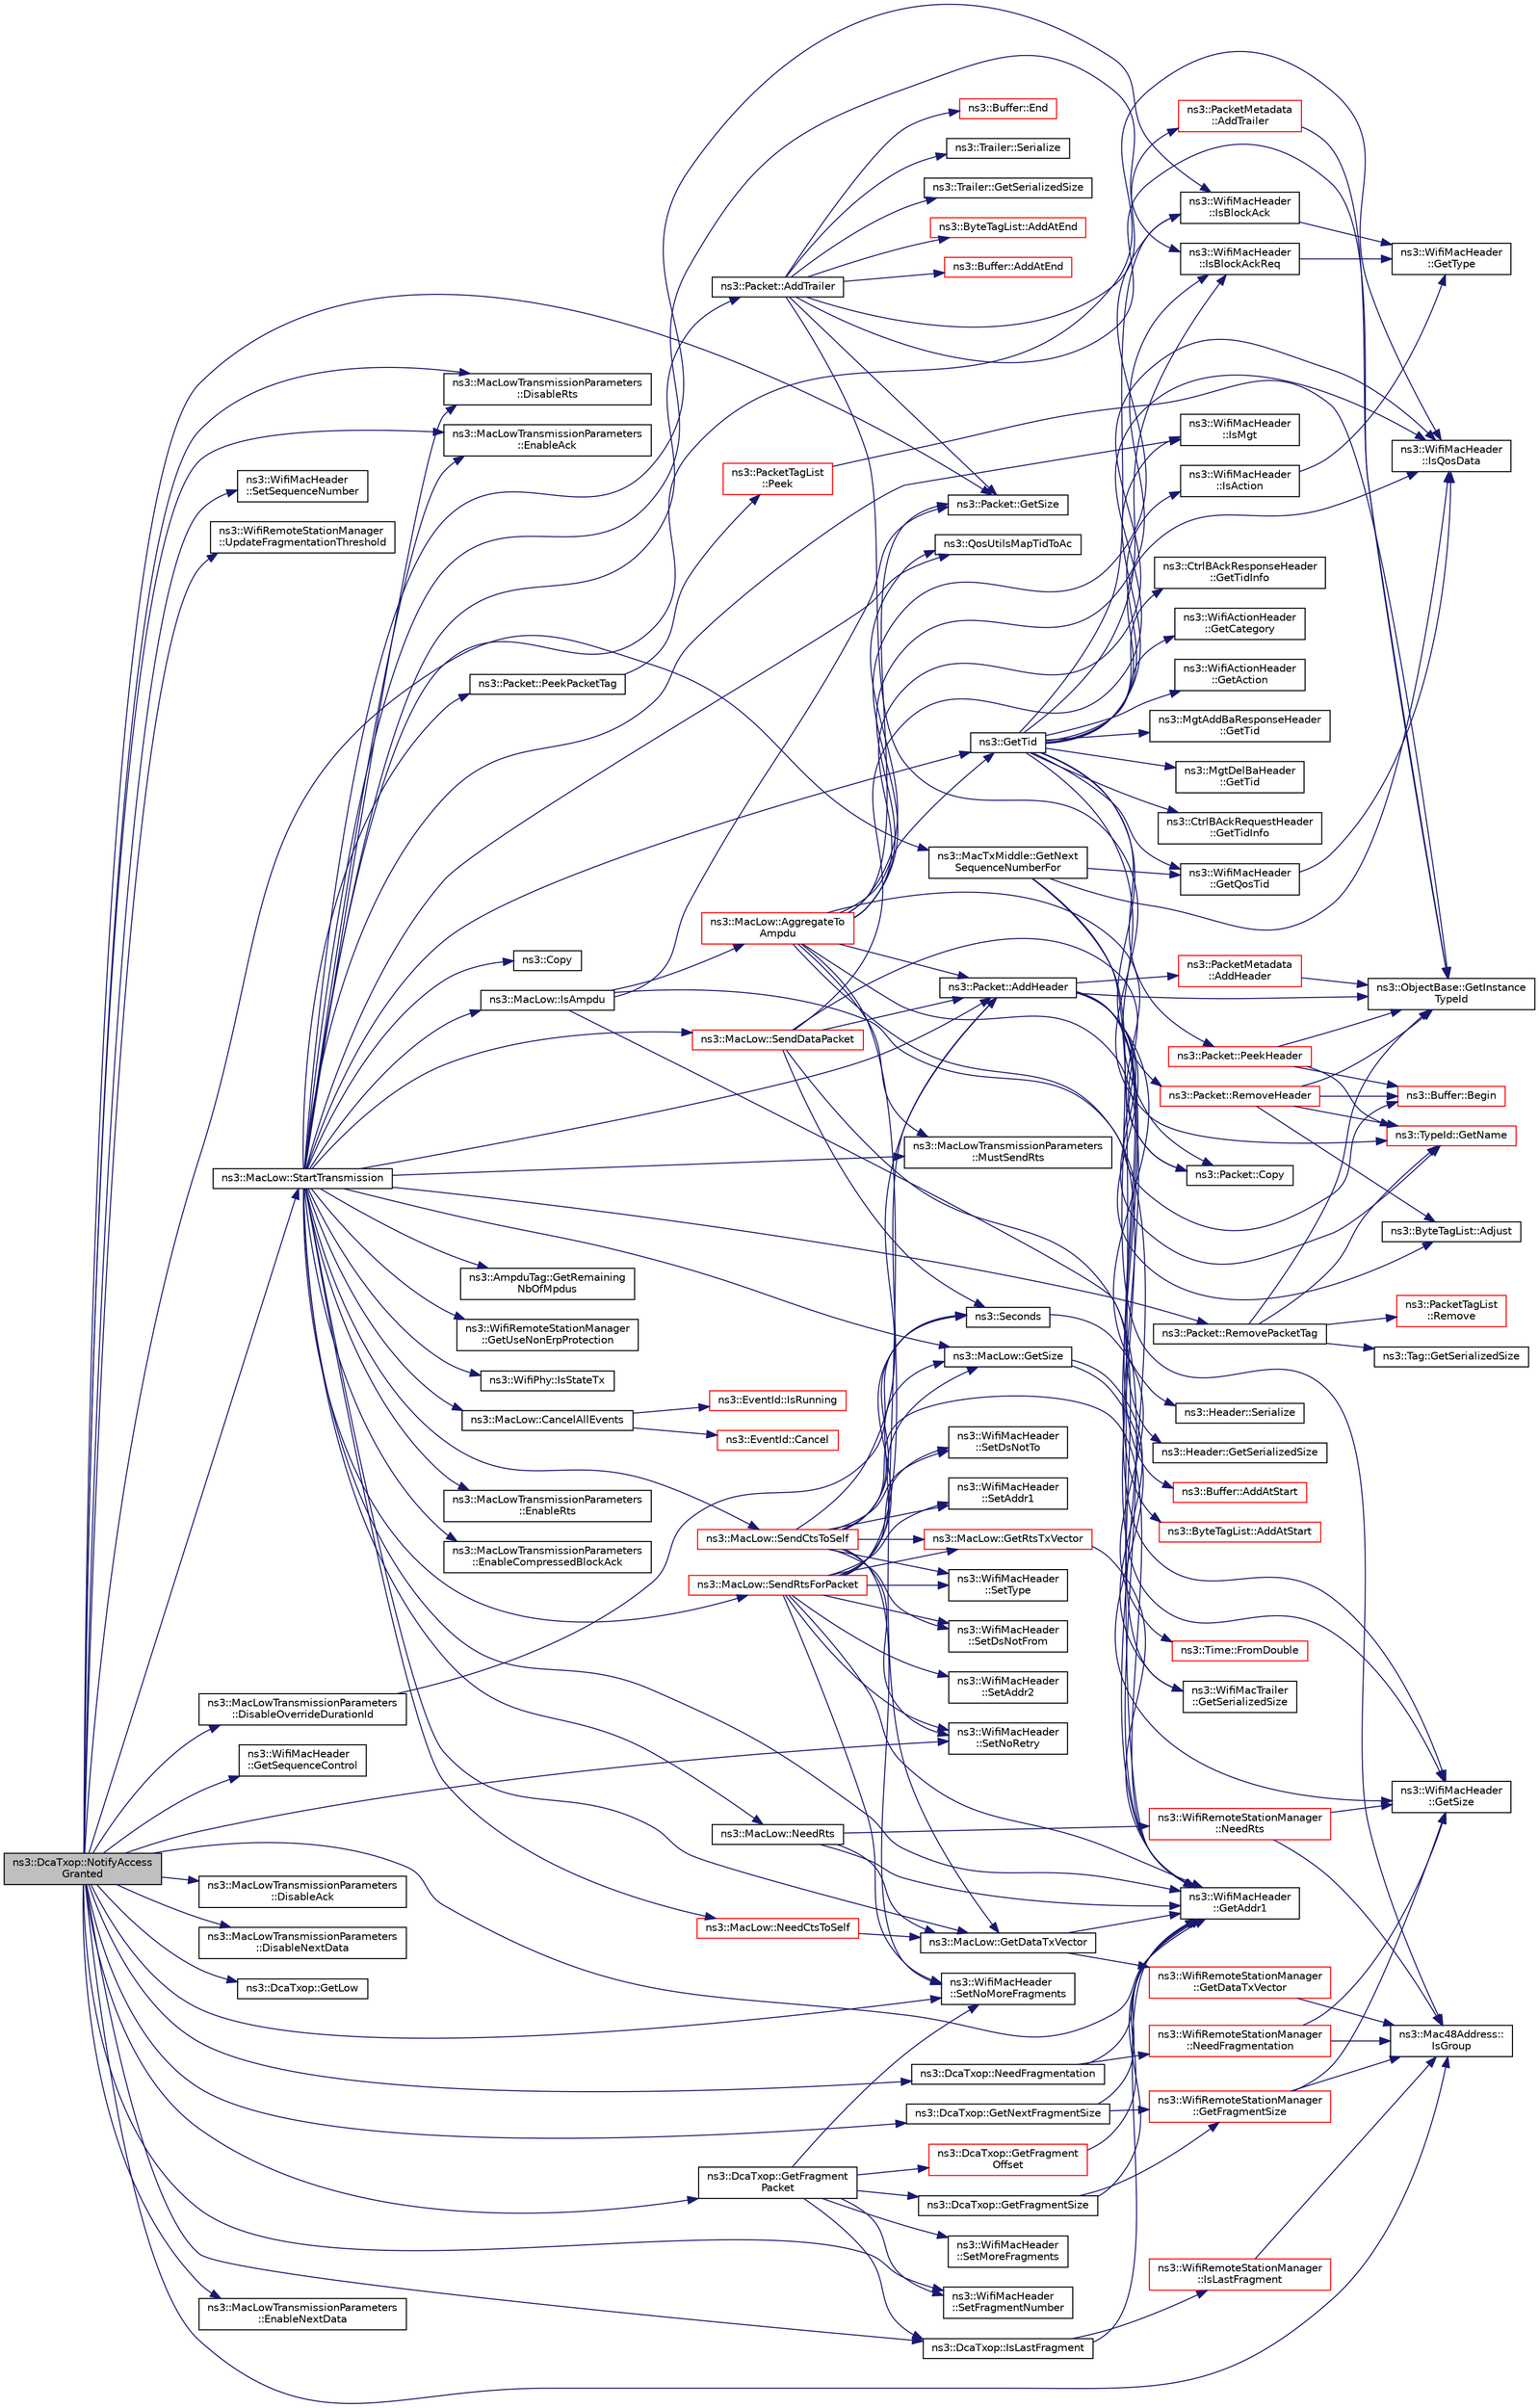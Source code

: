 digraph "ns3::DcaTxop::NotifyAccessGranted"
{
  edge [fontname="Helvetica",fontsize="10",labelfontname="Helvetica",labelfontsize="10"];
  node [fontname="Helvetica",fontsize="10",shape=record];
  rankdir="LR";
  Node1 [label="ns3::DcaTxop::NotifyAccess\lGranted",height=0.2,width=0.4,color="black", fillcolor="grey75", style="filled", fontcolor="black"];
  Node1 -> Node2 [color="midnightblue",fontsize="10",style="solid"];
  Node2 [label="ns3::MacTxMiddle::GetNext\lSequenceNumberFor",height=0.2,width=0.4,color="black", fillcolor="white", style="filled",URL="$dd/daa/classns3_1_1MacTxMiddle.html#a791d277bf45e2b45b57b2fdb9417cc25"];
  Node2 -> Node3 [color="midnightblue",fontsize="10",style="solid"];
  Node3 [label="ns3::WifiMacHeader\l::IsQosData",height=0.2,width=0.4,color="black", fillcolor="white", style="filled",URL="$d2/d9b/classns3_1_1WifiMacHeader.html#a922e8c2b26023f2627ea19d9c4f4738b"];
  Node2 -> Node4 [color="midnightblue",fontsize="10",style="solid"];
  Node4 [label="ns3::WifiMacHeader\l::GetAddr1",height=0.2,width=0.4,color="black", fillcolor="white", style="filled",URL="$d2/d9b/classns3_1_1WifiMacHeader.html#a5ddcfd82e7c5a17ffea5be9246544530"];
  Node2 -> Node5 [color="midnightblue",fontsize="10",style="solid"];
  Node5 [label="ns3::Mac48Address::\lIsGroup",height=0.2,width=0.4,color="black", fillcolor="white", style="filled",URL="$db/dee/classns3_1_1Mac48Address.html#ae191b13b8ecd9d138c2301483ab826e8"];
  Node2 -> Node6 [color="midnightblue",fontsize="10",style="solid"];
  Node6 [label="ns3::WifiMacHeader\l::GetQosTid",height=0.2,width=0.4,color="black", fillcolor="white", style="filled",URL="$d2/d9b/classns3_1_1WifiMacHeader.html#a2b3faf14ac0d16a29729a2336afd7662"];
  Node6 -> Node3 [color="midnightblue",fontsize="10",style="solid"];
  Node1 -> Node7 [color="midnightblue",fontsize="10",style="solid"];
  Node7 [label="ns3::WifiMacHeader\l::SetSequenceNumber",height=0.2,width=0.4,color="black", fillcolor="white", style="filled",URL="$d2/d9b/classns3_1_1WifiMacHeader.html#a51634924960a25606596916eabdcc12e"];
  Node1 -> Node8 [color="midnightblue",fontsize="10",style="solid"];
  Node8 [label="ns3::WifiRemoteStationManager\l::UpdateFragmentationThreshold",height=0.2,width=0.4,color="black", fillcolor="white", style="filled",URL="$d6/d65/classns3_1_1WifiRemoteStationManager.html#a7418b5958ff90c62a88539443dfc90dc"];
  Node1 -> Node9 [color="midnightblue",fontsize="10",style="solid"];
  Node9 [label="ns3::WifiMacHeader\l::SetFragmentNumber",height=0.2,width=0.4,color="black", fillcolor="white", style="filled",URL="$d2/d9b/classns3_1_1WifiMacHeader.html#ad11306bd3a2edf81346a14a9c4fe7388"];
  Node1 -> Node10 [color="midnightblue",fontsize="10",style="solid"];
  Node10 [label="ns3::WifiMacHeader\l::SetNoMoreFragments",height=0.2,width=0.4,color="black", fillcolor="white", style="filled",URL="$d2/d9b/classns3_1_1WifiMacHeader.html#a3898df5358df4247926b74175f2789c3"];
  Node1 -> Node11 [color="midnightblue",fontsize="10",style="solid"];
  Node11 [label="ns3::WifiMacHeader\l::SetNoRetry",height=0.2,width=0.4,color="black", fillcolor="white", style="filled",URL="$d2/d9b/classns3_1_1WifiMacHeader.html#a2dbe5e569e783f6d975c13daf3015f12"];
  Node1 -> Node4 [color="midnightblue",fontsize="10",style="solid"];
  Node1 -> Node12 [color="midnightblue",fontsize="10",style="solid"];
  Node12 [label="ns3::WifiMacHeader\l::GetSequenceControl",height=0.2,width=0.4,color="black", fillcolor="white", style="filled",URL="$d2/d9b/classns3_1_1WifiMacHeader.html#a9d6c7e809271331e5271d29e58800593"];
  Node1 -> Node13 [color="midnightblue",fontsize="10",style="solid"];
  Node13 [label="ns3::MacLowTransmissionParameters\l::DisableOverrideDurationId",height=0.2,width=0.4,color="black", fillcolor="white", style="filled",URL="$da/d43/classns3_1_1MacLowTransmissionParameters.html#a87d54f760f2a012e29e7b4ed7c07aacf"];
  Node13 -> Node14 [color="midnightblue",fontsize="10",style="solid"];
  Node14 [label="ns3::Seconds",height=0.2,width=0.4,color="black", fillcolor="white", style="filled",URL="$d1/dec/group__timecivil.html#ga33c34b816f8ff6628e33d5c8e9713b9e"];
  Node14 -> Node15 [color="midnightblue",fontsize="10",style="solid"];
  Node15 [label="ns3::Time::FromDouble",height=0.2,width=0.4,color="red", fillcolor="white", style="filled",URL="$dc/d04/classns3_1_1Time.html#a60e845f4a74e62495b86356afe604cb4"];
  Node1 -> Node5 [color="midnightblue",fontsize="10",style="solid"];
  Node1 -> Node16 [color="midnightblue",fontsize="10",style="solid"];
  Node16 [label="ns3::MacLowTransmissionParameters\l::DisableRts",height=0.2,width=0.4,color="black", fillcolor="white", style="filled",URL="$da/d43/classns3_1_1MacLowTransmissionParameters.html#a18b2f706b138952bc351538e59b723f4"];
  Node1 -> Node17 [color="midnightblue",fontsize="10",style="solid"];
  Node17 [label="ns3::MacLowTransmissionParameters\l::DisableAck",height=0.2,width=0.4,color="black", fillcolor="white", style="filled",URL="$da/d43/classns3_1_1MacLowTransmissionParameters.html#ae09e5316ed859ddca19bfbaec3b07704"];
  Node1 -> Node18 [color="midnightblue",fontsize="10",style="solid"];
  Node18 [label="ns3::MacLowTransmissionParameters\l::DisableNextData",height=0.2,width=0.4,color="black", fillcolor="white", style="filled",URL="$da/d43/classns3_1_1MacLowTransmissionParameters.html#a6944fa0c62fd004c94b845ba1b474b87"];
  Node1 -> Node19 [color="midnightblue",fontsize="10",style="solid"];
  Node19 [label="ns3::DcaTxop::GetLow",height=0.2,width=0.4,color="black", fillcolor="white", style="filled",URL="$d3/d74/classns3_1_1DcaTxop.html#ae69735f4f2861cd143192c1072cbae79"];
  Node1 -> Node20 [color="midnightblue",fontsize="10",style="solid"];
  Node20 [label="ns3::MacLow::StartTransmission",height=0.2,width=0.4,color="black", fillcolor="white", style="filled",URL="$d3/da6/classns3_1_1MacLow.html#a3d13643c758e213041f8389c1041074b"];
  Node20 -> Node21 [color="midnightblue",fontsize="10",style="solid"];
  Node21 [label="ns3::Packet::RemovePacketTag",height=0.2,width=0.4,color="black", fillcolor="white", style="filled",URL="$dd/d7a/classns3_1_1Packet.html#a078fe922d976a417ab25ba2f3c2fd667",tooltip="Remove a packet tag. "];
  Node21 -> Node22 [color="midnightblue",fontsize="10",style="solid"];
  Node22 [label="ns3::ObjectBase::GetInstance\lTypeId",height=0.2,width=0.4,color="black", fillcolor="white", style="filled",URL="$d2/dac/classns3_1_1ObjectBase.html#abe5b43a6f5b99a92a4c3122db31f06fb"];
  Node21 -> Node23 [color="midnightblue",fontsize="10",style="solid"];
  Node23 [label="ns3::TypeId::GetName",height=0.2,width=0.4,color="red", fillcolor="white", style="filled",URL="$d6/d11/classns3_1_1TypeId.html#aa3c41c79ae428b3cb396a9c6bb3ef314"];
  Node21 -> Node24 [color="midnightblue",fontsize="10",style="solid"];
  Node24 [label="ns3::Tag::GetSerializedSize",height=0.2,width=0.4,color="black", fillcolor="white", style="filled",URL="$d0/d79/classns3_1_1Tag.html#a01c8efdea943fd8cce2ef5d4d67eefa6"];
  Node21 -> Node25 [color="midnightblue",fontsize="10",style="solid"];
  Node25 [label="ns3::PacketTagList\l::Remove",height=0.2,width=0.4,color="red", fillcolor="white", style="filled",URL="$dd/d19/classns3_1_1PacketTagList.html#a043d984c546f67adc273448747784ee3"];
  Node20 -> Node26 [color="midnightblue",fontsize="10",style="solid"];
  Node26 [label="ns3::MacLow::CancelAllEvents",height=0.2,width=0.4,color="black", fillcolor="white", style="filled",URL="$d3/da6/classns3_1_1MacLow.html#afecf8a67fd2052dc23f94e77b9768d6b"];
  Node26 -> Node27 [color="midnightblue",fontsize="10",style="solid"];
  Node27 [label="ns3::EventId::IsRunning",height=0.2,width=0.4,color="red", fillcolor="white", style="filled",URL="$d1/df8/classns3_1_1EventId.html#aabf8476d1a080c199ea0c6aa9ccea372"];
  Node26 -> Node28 [color="midnightblue",fontsize="10",style="solid"];
  Node28 [label="ns3::EventId::Cancel",height=0.2,width=0.4,color="red", fillcolor="white", style="filled",URL="$d1/df8/classns3_1_1EventId.html#a993ae94e48e014e1afd47edb16db7a11"];
  Node20 -> Node29 [color="midnightblue",fontsize="10",style="solid"];
  Node29 [label="ns3::MacLow::GetDataTxVector",height=0.2,width=0.4,color="black", fillcolor="white", style="filled",URL="$d3/da6/classns3_1_1MacLow.html#a04bad04eade9ff1de0940b01c5bcf514"];
  Node29 -> Node4 [color="midnightblue",fontsize="10",style="solid"];
  Node29 -> Node30 [color="midnightblue",fontsize="10",style="solid"];
  Node30 [label="ns3::WifiRemoteStationManager\l::GetDataTxVector",height=0.2,width=0.4,color="red", fillcolor="white", style="filled",URL="$d6/d65/classns3_1_1WifiRemoteStationManager.html#ad81efbe48611977c8cea482721fd823b"];
  Node30 -> Node5 [color="midnightblue",fontsize="10",style="solid"];
  Node20 -> Node31 [color="midnightblue",fontsize="10",style="solid"];
  Node31 [label="ns3::MacLow::NeedRts",height=0.2,width=0.4,color="black", fillcolor="white", style="filled",URL="$d3/da6/classns3_1_1MacLow.html#abb03703a2f28b39d0cff52ce8488f7b3"];
  Node31 -> Node29 [color="midnightblue",fontsize="10",style="solid"];
  Node31 -> Node32 [color="midnightblue",fontsize="10",style="solid"];
  Node32 [label="ns3::WifiRemoteStationManager\l::NeedRts",height=0.2,width=0.4,color="red", fillcolor="white", style="filled",URL="$d6/d65/classns3_1_1WifiRemoteStationManager.html#a1552c041e2344e355e9a28859054db27"];
  Node32 -> Node5 [color="midnightblue",fontsize="10",style="solid"];
  Node32 -> Node33 [color="midnightblue",fontsize="10",style="solid"];
  Node33 [label="ns3::WifiMacHeader\l::GetSize",height=0.2,width=0.4,color="black", fillcolor="white", style="filled",URL="$d2/d9b/classns3_1_1WifiMacHeader.html#ac9bc562c4b257b464c96cfdf7d7becdf"];
  Node31 -> Node4 [color="midnightblue",fontsize="10",style="solid"];
  Node20 -> Node34 [color="midnightblue",fontsize="10",style="solid"];
  Node34 [label="ns3::MacLowTransmissionParameters\l::EnableRts",height=0.2,width=0.4,color="black", fillcolor="white", style="filled",URL="$da/d43/classns3_1_1MacLowTransmissionParameters.html#a119d03769cf51e528d03f686c6bd8ed5"];
  Node20 -> Node16 [color="midnightblue",fontsize="10",style="solid"];
  Node20 -> Node35 [color="midnightblue",fontsize="10",style="solid"];
  Node35 [label="ns3::WifiMacHeader\l::IsMgt",height=0.2,width=0.4,color="black", fillcolor="white", style="filled",URL="$d2/d9b/classns3_1_1WifiMacHeader.html#a2b62ae36cdfcba18d588da756aee4f61"];
  Node20 -> Node3 [color="midnightblue",fontsize="10",style="solid"];
  Node20 -> Node36 [color="midnightblue",fontsize="10",style="solid"];
  Node36 [label="ns3::WifiMacHeader\l::IsBlockAck",height=0.2,width=0.4,color="black", fillcolor="white", style="filled",URL="$d2/d9b/classns3_1_1WifiMacHeader.html#a273fb5273dcb6c690ac66a7caf72d305"];
  Node36 -> Node37 [color="midnightblue",fontsize="10",style="solid"];
  Node37 [label="ns3::WifiMacHeader\l::GetType",height=0.2,width=0.4,color="black", fillcolor="white", style="filled",URL="$d2/d9b/classns3_1_1WifiMacHeader.html#a393067652a2b6c06d645366912ddf748"];
  Node20 -> Node38 [color="midnightblue",fontsize="10",style="solid"];
  Node38 [label="ns3::WifiMacHeader\l::IsBlockAckReq",height=0.2,width=0.4,color="black", fillcolor="white", style="filled",URL="$d2/d9b/classns3_1_1WifiMacHeader.html#a44f012384009b131d21512459c727f02"];
  Node38 -> Node37 [color="midnightblue",fontsize="10",style="solid"];
  Node20 -> Node39 [color="midnightblue",fontsize="10",style="solid"];
  Node39 [label="ns3::GetTid",height=0.2,width=0.4,color="black", fillcolor="white", style="filled",URL="$df/d5e/group__wifi.html#ga92cc18e2c5aa6bed3728860bbad76ff8",tooltip="Extraction operator for TypeId. "];
  Node39 -> Node3 [color="midnightblue",fontsize="10",style="solid"];
  Node39 -> Node6 [color="midnightblue",fontsize="10",style="solid"];
  Node39 -> Node38 [color="midnightblue",fontsize="10",style="solid"];
  Node39 -> Node40 [color="midnightblue",fontsize="10",style="solid"];
  Node40 [label="ns3::Packet::PeekHeader",height=0.2,width=0.4,color="red", fillcolor="white", style="filled",URL="$dd/d7a/classns3_1_1Packet.html#aadc63487bea70945c418f4c3e9b81964",tooltip="Deserialize but does not remove the header from the internal buffer. s This method invokes Header::De..."];
  Node40 -> Node41 [color="midnightblue",fontsize="10",style="solid"];
  Node41 [label="ns3::Buffer::Begin",height=0.2,width=0.4,color="red", fillcolor="white", style="filled",URL="$da/d85/classns3_1_1Buffer.html#a893d4bf50df13e730b6cd0fda91b967f"];
  Node40 -> Node22 [color="midnightblue",fontsize="10",style="solid"];
  Node40 -> Node23 [color="midnightblue",fontsize="10",style="solid"];
  Node39 -> Node42 [color="midnightblue",fontsize="10",style="solid"];
  Node42 [label="ns3::CtrlBAckRequestHeader\l::GetTidInfo",height=0.2,width=0.4,color="black", fillcolor="white", style="filled",URL="$d9/dda/classns3_1_1CtrlBAckRequestHeader.html#a8eb759c3a33ab14c508a14f260f8e953"];
  Node39 -> Node36 [color="midnightblue",fontsize="10",style="solid"];
  Node39 -> Node43 [color="midnightblue",fontsize="10",style="solid"];
  Node43 [label="ns3::CtrlBAckResponseHeader\l::GetTidInfo",height=0.2,width=0.4,color="black", fillcolor="white", style="filled",URL="$dd/da2/classns3_1_1CtrlBAckResponseHeader.html#a43f367a0133f6741cf6649043cd70acb"];
  Node39 -> Node35 [color="midnightblue",fontsize="10",style="solid"];
  Node39 -> Node44 [color="midnightblue",fontsize="10",style="solid"];
  Node44 [label="ns3::WifiMacHeader\l::IsAction",height=0.2,width=0.4,color="black", fillcolor="white", style="filled",URL="$d2/d9b/classns3_1_1WifiMacHeader.html#a4f0f1dc289f21d3840bd782ff309d33a"];
  Node44 -> Node37 [color="midnightblue",fontsize="10",style="solid"];
  Node39 -> Node45 [color="midnightblue",fontsize="10",style="solid"];
  Node45 [label="ns3::Packet::Copy",height=0.2,width=0.4,color="black", fillcolor="white", style="filled",URL="$dd/d7a/classns3_1_1Packet.html#a5d5c70802a5f77fc5f0001e0cfc1898b",tooltip="performs a COW copy of the packet. "];
  Node39 -> Node46 [color="midnightblue",fontsize="10",style="solid"];
  Node46 [label="ns3::Packet::RemoveHeader",height=0.2,width=0.4,color="red", fillcolor="white", style="filled",URL="$dd/d7a/classns3_1_1Packet.html#a0961eccf975d75f902d40956c93ba63e",tooltip="Deserialize and remove the header from the internal buffer. "];
  Node46 -> Node41 [color="midnightblue",fontsize="10",style="solid"];
  Node46 -> Node22 [color="midnightblue",fontsize="10",style="solid"];
  Node46 -> Node23 [color="midnightblue",fontsize="10",style="solid"];
  Node46 -> Node47 [color="midnightblue",fontsize="10",style="solid"];
  Node47 [label="ns3::ByteTagList::Adjust",height=0.2,width=0.4,color="black", fillcolor="white", style="filled",URL="$dd/d64/classns3_1_1ByteTagList.html#a1fec06d7e6daaf8039cf2a148e4090f2"];
  Node39 -> Node48 [color="midnightblue",fontsize="10",style="solid"];
  Node48 [label="ns3::WifiActionHeader\l::GetCategory",height=0.2,width=0.4,color="black", fillcolor="white", style="filled",URL="$d3/d69/classns3_1_1WifiActionHeader.html#a6770270aecf8921377529d1c16cc10f2"];
  Node39 -> Node49 [color="midnightblue",fontsize="10",style="solid"];
  Node49 [label="ns3::WifiActionHeader\l::GetAction",height=0.2,width=0.4,color="black", fillcolor="white", style="filled",URL="$d3/d69/classns3_1_1WifiActionHeader.html#a9ec1872abca36121927fb83c837a4966"];
  Node39 -> Node50 [color="midnightblue",fontsize="10",style="solid"];
  Node50 [label="ns3::MgtAddBaResponseHeader\l::GetTid",height=0.2,width=0.4,color="black", fillcolor="white", style="filled",URL="$db/d55/classns3_1_1MgtAddBaResponseHeader.html#a643b70f2e86aa454c58d2d807bcccde7"];
  Node39 -> Node51 [color="midnightblue",fontsize="10",style="solid"];
  Node51 [label="ns3::MgtDelBaHeader\l::GetTid",height=0.2,width=0.4,color="black", fillcolor="white", style="filled",URL="$df/dd8/classns3_1_1MgtDelBaHeader.html#a67177f3adf061ae7c2cd2cdd9f1cb9ce"];
  Node20 -> Node52 [color="midnightblue",fontsize="10",style="solid"];
  Node52 [label="ns3::MacLowTransmissionParameters\l::EnableCompressedBlockAck",height=0.2,width=0.4,color="black", fillcolor="white", style="filled",URL="$da/d43/classns3_1_1MacLowTransmissionParameters.html#af936390c4e2ee33eb55cfc36cec20bf4"];
  Node20 -> Node53 [color="midnightblue",fontsize="10",style="solid"];
  Node53 [label="ns3::MacLowTransmissionParameters\l::EnableAck",height=0.2,width=0.4,color="black", fillcolor="white", style="filled",URL="$da/d43/classns3_1_1MacLowTransmissionParameters.html#aa2db70f6786b7d0b9d9cc453b2292f2b"];
  Node20 -> Node54 [color="midnightblue",fontsize="10",style="solid"];
  Node54 [label="ns3::QosUtilsMapTidToAc",height=0.2,width=0.4,color="black", fillcolor="white", style="filled",URL="$df/d5e/group__wifi.html#ga4e36efcff6dd83eaee42e1af0de43d48"];
  Node20 -> Node55 [color="midnightblue",fontsize="10",style="solid"];
  Node55 [label="ns3::Copy",height=0.2,width=0.4,color="black", fillcolor="white", style="filled",URL="$d7/d2e/namespacens3.html#a952d99f6d759fee74dda19f308451bc1"];
  Node20 -> Node56 [color="midnightblue",fontsize="10",style="solid"];
  Node56 [label="ns3::Packet::AddHeader",height=0.2,width=0.4,color="black", fillcolor="white", style="filled",URL="$dd/d7a/classns3_1_1Packet.html#a465108c595a0bc592095cbcab1832ed8",tooltip="Add header to this packet. "];
  Node56 -> Node57 [color="midnightblue",fontsize="10",style="solid"];
  Node57 [label="ns3::Header::GetSerializedSize",height=0.2,width=0.4,color="black", fillcolor="white", style="filled",URL="$d6/dae/classns3_1_1Header.html#a6ef0497eabc1b1fb0ad42738eb73f934"];
  Node56 -> Node22 [color="midnightblue",fontsize="10",style="solid"];
  Node56 -> Node23 [color="midnightblue",fontsize="10",style="solid"];
  Node56 -> Node58 [color="midnightblue",fontsize="10",style="solid"];
  Node58 [label="ns3::Buffer::AddAtStart",height=0.2,width=0.4,color="red", fillcolor="white", style="filled",URL="$da/d85/classns3_1_1Buffer.html#a8abd8164c3671d3dadc98fc66fade7b1"];
  Node56 -> Node47 [color="midnightblue",fontsize="10",style="solid"];
  Node56 -> Node59 [color="midnightblue",fontsize="10",style="solid"];
  Node59 [label="ns3::ByteTagList::AddAtStart",height=0.2,width=0.4,color="red", fillcolor="white", style="filled",URL="$dd/d64/classns3_1_1ByteTagList.html#acb4563fbe4299c55af41ba7a166b71d5"];
  Node56 -> Node60 [color="midnightblue",fontsize="10",style="solid"];
  Node60 [label="ns3::Header::Serialize",height=0.2,width=0.4,color="black", fillcolor="white", style="filled",URL="$d6/dae/classns3_1_1Header.html#afb61f1aac69ff8349a6bfe521fab5404"];
  Node56 -> Node41 [color="midnightblue",fontsize="10",style="solid"];
  Node56 -> Node61 [color="midnightblue",fontsize="10",style="solid"];
  Node61 [label="ns3::PacketMetadata\l::AddHeader",height=0.2,width=0.4,color="red", fillcolor="white", style="filled",URL="$d1/db1/classns3_1_1PacketMetadata.html#abdce736c4c5f647242f0808c0d2f9249",tooltip="Add an header. "];
  Node61 -> Node22 [color="midnightblue",fontsize="10",style="solid"];
  Node20 -> Node62 [color="midnightblue",fontsize="10",style="solid"];
  Node62 [label="ns3::Packet::AddTrailer",height=0.2,width=0.4,color="black", fillcolor="white", style="filled",URL="$dd/d7a/classns3_1_1Packet.html#ae26b490c30ae5bc98be5181ec6e06db8",tooltip="Add trailer to this packet. "];
  Node62 -> Node63 [color="midnightblue",fontsize="10",style="solid"];
  Node63 [label="ns3::Trailer::GetSerializedSize",height=0.2,width=0.4,color="black", fillcolor="white", style="filled",URL="$de/db6/classns3_1_1Trailer.html#a6af7be196bad576c3601e267b0637ff7"];
  Node62 -> Node22 [color="midnightblue",fontsize="10",style="solid"];
  Node62 -> Node23 [color="midnightblue",fontsize="10",style="solid"];
  Node62 -> Node64 [color="midnightblue",fontsize="10",style="solid"];
  Node64 [label="ns3::ByteTagList::AddAtEnd",height=0.2,width=0.4,color="red", fillcolor="white", style="filled",URL="$dd/d64/classns3_1_1ByteTagList.html#a0d8aa9cf6aaf856eb08d4f4a01f38446"];
  Node62 -> Node65 [color="midnightblue",fontsize="10",style="solid"];
  Node65 [label="ns3::Packet::GetSize",height=0.2,width=0.4,color="black", fillcolor="white", style="filled",URL="$dd/d7a/classns3_1_1Packet.html#a462855c9929954d4301a4edfe55f4f1c",tooltip="Returns the the size in bytes of the packet (including the zero-filled initial payload). "];
  Node62 -> Node66 [color="midnightblue",fontsize="10",style="solid"];
  Node66 [label="ns3::Buffer::AddAtEnd",height=0.2,width=0.4,color="red", fillcolor="white", style="filled",URL="$da/d85/classns3_1_1Buffer.html#a92dd87809af24fb10696fee9a9cb56cf"];
  Node62 -> Node67 [color="midnightblue",fontsize="10",style="solid"];
  Node67 [label="ns3::Buffer::End",height=0.2,width=0.4,color="red", fillcolor="white", style="filled",URL="$da/d85/classns3_1_1Buffer.html#a52207c7aed7bae89fba2f9e997c82724"];
  Node62 -> Node68 [color="midnightblue",fontsize="10",style="solid"];
  Node68 [label="ns3::Trailer::Serialize",height=0.2,width=0.4,color="black", fillcolor="white", style="filled",URL="$de/db6/classns3_1_1Trailer.html#a160451b2ded3a615b1ccfa25ab60c2e3"];
  Node62 -> Node69 [color="midnightblue",fontsize="10",style="solid"];
  Node69 [label="ns3::PacketMetadata\l::AddTrailer",height=0.2,width=0.4,color="red", fillcolor="white", style="filled",URL="$d1/db1/classns3_1_1PacketMetadata.html#afd698b5f0ce0e9f498fff8a6915837c5"];
  Node69 -> Node22 [color="midnightblue",fontsize="10",style="solid"];
  Node20 -> Node70 [color="midnightblue",fontsize="10",style="solid"];
  Node70 [label="ns3::MacLow::IsAmpdu",height=0.2,width=0.4,color="black", fillcolor="white", style="filled",URL="$d3/da6/classns3_1_1MacLow.html#a228f675a7db0df0e39edb611167861cc"];
  Node70 -> Node33 [color="midnightblue",fontsize="10",style="solid"];
  Node70 -> Node71 [color="midnightblue",fontsize="10",style="solid"];
  Node71 [label="ns3::WifiMacTrailer\l::GetSerializedSize",height=0.2,width=0.4,color="black", fillcolor="white", style="filled",URL="$d0/d6e/classns3_1_1WifiMacTrailer.html#a1f2a6bccf9812442fbaf7a533f41887b"];
  Node70 -> Node72 [color="midnightblue",fontsize="10",style="solid"];
  Node72 [label="ns3::MacLow::AggregateTo\lAmpdu",height=0.2,width=0.4,color="red", fillcolor="white", style="filled",URL="$d3/da6/classns3_1_1MacLow.html#a10d347ccf6a1e3868ee1470767ed38a6"];
  Node72 -> Node38 [color="midnightblue",fontsize="10",style="solid"];
  Node72 -> Node3 [color="midnightblue",fontsize="10",style="solid"];
  Node72 -> Node36 [color="midnightblue",fontsize="10",style="solid"];
  Node72 -> Node39 [color="midnightblue",fontsize="10",style="solid"];
  Node72 -> Node54 [color="midnightblue",fontsize="10",style="solid"];
  Node72 -> Node4 [color="midnightblue",fontsize="10",style="solid"];
  Node72 -> Node45 [color="midnightblue",fontsize="10",style="solid"];
  Node72 -> Node56 [color="midnightblue",fontsize="10",style="solid"];
  Node72 -> Node65 [color="midnightblue",fontsize="10",style="solid"];
  Node72 -> Node33 [color="midnightblue",fontsize="10",style="solid"];
  Node72 -> Node73 [color="midnightblue",fontsize="10",style="solid"];
  Node73 [label="ns3::MacLowTransmissionParameters\l::MustSendRts",height=0.2,width=0.4,color="black", fillcolor="white", style="filled",URL="$da/d43/classns3_1_1MacLowTransmissionParameters.html#a84f6c50f9cbd717e5191e178ae05b331"];
  Node72 -> Node29 [color="midnightblue",fontsize="10",style="solid"];
  Node70 -> Node65 [color="midnightblue",fontsize="10",style="solid"];
  Node20 -> Node74 [color="midnightblue",fontsize="10",style="solid"];
  Node74 [label="ns3::Packet::PeekPacketTag",height=0.2,width=0.4,color="black", fillcolor="white", style="filled",URL="$dd/d7a/classns3_1_1Packet.html#a1734de11f2ca1e78a7872461a0625168",tooltip="Search a matching tag and call Tag::Deserialize if it is found. "];
  Node74 -> Node75 [color="midnightblue",fontsize="10",style="solid"];
  Node75 [label="ns3::PacketTagList\l::Peek",height=0.2,width=0.4,color="red", fillcolor="white", style="filled",URL="$dd/d19/classns3_1_1PacketTagList.html#a49151e3dbbddac7820d2210bbde47c4b"];
  Node75 -> Node22 [color="midnightblue",fontsize="10",style="solid"];
  Node20 -> Node76 [color="midnightblue",fontsize="10",style="solid"];
  Node76 [label="ns3::AmpduTag::GetRemaining\lNbOfMpdus",height=0.2,width=0.4,color="black", fillcolor="white", style="filled",URL="$df/d26/classns3_1_1AmpduTag.html#ab5d79e860e55b62e8aa0f3db97713e26"];
  Node20 -> Node77 [color="midnightblue",fontsize="10",style="solid"];
  Node77 [label="ns3::MacLow::GetSize",height=0.2,width=0.4,color="black", fillcolor="white", style="filled",URL="$d3/da6/classns3_1_1MacLow.html#a19511f9a1fc507cab3e16c85d2249f7e"];
  Node77 -> Node33 [color="midnightblue",fontsize="10",style="solid"];
  Node77 -> Node71 [color="midnightblue",fontsize="10",style="solid"];
  Node20 -> Node4 [color="midnightblue",fontsize="10",style="solid"];
  Node20 -> Node73 [color="midnightblue",fontsize="10",style="solid"];
  Node20 -> Node78 [color="midnightblue",fontsize="10",style="solid"];
  Node78 [label="ns3::MacLow::SendRtsForPacket",height=0.2,width=0.4,color="red", fillcolor="white", style="filled",URL="$d3/da6/classns3_1_1MacLow.html#ac472702b866a51ea2dfb7637381897aa"];
  Node78 -> Node79 [color="midnightblue",fontsize="10",style="solid"];
  Node79 [label="ns3::WifiMacHeader\l::SetType",height=0.2,width=0.4,color="black", fillcolor="white", style="filled",URL="$d2/d9b/classns3_1_1WifiMacHeader.html#a62110862831f8fe389b95f5ddbb54b3f"];
  Node78 -> Node80 [color="midnightblue",fontsize="10",style="solid"];
  Node80 [label="ns3::WifiMacHeader\l::SetDsNotFrom",height=0.2,width=0.4,color="black", fillcolor="white", style="filled",URL="$d2/d9b/classns3_1_1WifiMacHeader.html#a02edeb349da4aacc6b376fcf76ff99cc"];
  Node78 -> Node81 [color="midnightblue",fontsize="10",style="solid"];
  Node81 [label="ns3::WifiMacHeader\l::SetDsNotTo",height=0.2,width=0.4,color="black", fillcolor="white", style="filled",URL="$d2/d9b/classns3_1_1WifiMacHeader.html#a977cd5a09062bfc3660a23acdebd75ec"];
  Node78 -> Node11 [color="midnightblue",fontsize="10",style="solid"];
  Node78 -> Node10 [color="midnightblue",fontsize="10",style="solid"];
  Node78 -> Node82 [color="midnightblue",fontsize="10",style="solid"];
  Node82 [label="ns3::WifiMacHeader\l::SetAddr1",height=0.2,width=0.4,color="black", fillcolor="white", style="filled",URL="$d2/d9b/classns3_1_1WifiMacHeader.html#a6478a02b80d5c01657714c5c7a0ae1cb"];
  Node78 -> Node4 [color="midnightblue",fontsize="10",style="solid"];
  Node78 -> Node83 [color="midnightblue",fontsize="10",style="solid"];
  Node83 [label="ns3::WifiMacHeader\l::SetAddr2",height=0.2,width=0.4,color="black", fillcolor="white", style="filled",URL="$d2/d9b/classns3_1_1WifiMacHeader.html#ab6a0efdc43d39b5da5d17eae9665271d"];
  Node78 -> Node84 [color="midnightblue",fontsize="10",style="solid"];
  Node84 [label="ns3::MacLow::GetRtsTxVector",height=0.2,width=0.4,color="red", fillcolor="white", style="filled",URL="$d3/da6/classns3_1_1MacLow.html#ac6133f8084d7d290687da468665e36a0"];
  Node84 -> Node4 [color="midnightblue",fontsize="10",style="solid"];
  Node78 -> Node14 [color="midnightblue",fontsize="10",style="solid"];
  Node78 -> Node77 [color="midnightblue",fontsize="10",style="solid"];
  Node78 -> Node56 [color="midnightblue",fontsize="10",style="solid"];
  Node20 -> Node85 [color="midnightblue",fontsize="10",style="solid"];
  Node85 [label="ns3::WifiRemoteStationManager\l::GetUseNonErpProtection",height=0.2,width=0.4,color="black", fillcolor="white", style="filled",URL="$d6/d65/classns3_1_1WifiRemoteStationManager.html#a2d3d93f08995e554960a177a52f90f2f"];
  Node20 -> Node86 [color="midnightblue",fontsize="10",style="solid"];
  Node86 [label="ns3::MacLow::NeedCtsToSelf",height=0.2,width=0.4,color="red", fillcolor="white", style="filled",URL="$d3/da6/classns3_1_1MacLow.html#a8522fde99dc6efe05a667a3e3ebd9b5a"];
  Node86 -> Node29 [color="midnightblue",fontsize="10",style="solid"];
  Node20 -> Node87 [color="midnightblue",fontsize="10",style="solid"];
  Node87 [label="ns3::MacLow::SendCtsToSelf",height=0.2,width=0.4,color="red", fillcolor="white", style="filled",URL="$d3/da6/classns3_1_1MacLow.html#a209c346576d367ef16cfa1cfdefff909"];
  Node87 -> Node79 [color="midnightblue",fontsize="10",style="solid"];
  Node87 -> Node80 [color="midnightblue",fontsize="10",style="solid"];
  Node87 -> Node81 [color="midnightblue",fontsize="10",style="solid"];
  Node87 -> Node10 [color="midnightblue",fontsize="10",style="solid"];
  Node87 -> Node11 [color="midnightblue",fontsize="10",style="solid"];
  Node87 -> Node82 [color="midnightblue",fontsize="10",style="solid"];
  Node87 -> Node84 [color="midnightblue",fontsize="10",style="solid"];
  Node87 -> Node14 [color="midnightblue",fontsize="10",style="solid"];
  Node87 -> Node77 [color="midnightblue",fontsize="10",style="solid"];
  Node87 -> Node4 [color="midnightblue",fontsize="10",style="solid"];
  Node87 -> Node56 [color="midnightblue",fontsize="10",style="solid"];
  Node20 -> Node88 [color="midnightblue",fontsize="10",style="solid"];
  Node88 [label="ns3::MacLow::SendDataPacket",height=0.2,width=0.4,color="red", fillcolor="white", style="filled",URL="$d3/da6/classns3_1_1MacLow.html#ab177d7c7ba53c56f91612114412914bf"];
  Node88 -> Node14 [color="midnightblue",fontsize="10",style="solid"];
  Node88 -> Node4 [color="midnightblue",fontsize="10",style="solid"];
  Node88 -> Node45 [color="midnightblue",fontsize="10",style="solid"];
  Node88 -> Node3 [color="midnightblue",fontsize="10",style="solid"];
  Node88 -> Node56 [color="midnightblue",fontsize="10",style="solid"];
  Node20 -> Node89 [color="midnightblue",fontsize="10",style="solid"];
  Node89 [label="ns3::WifiPhy::IsStateTx",height=0.2,width=0.4,color="black", fillcolor="white", style="filled",URL="$d6/d5a/classns3_1_1WifiPhy.html#a2bc2591a68dbea15f9ff95fc6722e6c1"];
  Node1 -> Node53 [color="midnightblue",fontsize="10",style="solid"];
  Node1 -> Node90 [color="midnightblue",fontsize="10",style="solid"];
  Node90 [label="ns3::DcaTxop::NeedFragmentation",height=0.2,width=0.4,color="black", fillcolor="white", style="filled",URL="$d3/d74/classns3_1_1DcaTxop.html#a43db6d7eafff8c65cf41f55026e0218d"];
  Node90 -> Node91 [color="midnightblue",fontsize="10",style="solid"];
  Node91 [label="ns3::WifiRemoteStationManager\l::NeedFragmentation",height=0.2,width=0.4,color="red", fillcolor="white", style="filled",URL="$d6/d65/classns3_1_1WifiRemoteStationManager.html#a42ff3d9a0bf8c3e612271a317aa052be"];
  Node91 -> Node5 [color="midnightblue",fontsize="10",style="solid"];
  Node91 -> Node33 [color="midnightblue",fontsize="10",style="solid"];
  Node90 -> Node4 [color="midnightblue",fontsize="10",style="solid"];
  Node1 -> Node92 [color="midnightblue",fontsize="10",style="solid"];
  Node92 [label="ns3::DcaTxop::GetFragment\lPacket",height=0.2,width=0.4,color="black", fillcolor="white", style="filled",URL="$d3/d74/classns3_1_1DcaTxop.html#ade05dd2b4ce5d127e90fb1b01bcd663f"];
  Node92 -> Node9 [color="midnightblue",fontsize="10",style="solid"];
  Node92 -> Node93 [color="midnightblue",fontsize="10",style="solid"];
  Node93 [label="ns3::DcaTxop::GetFragment\lOffset",height=0.2,width=0.4,color="red", fillcolor="white", style="filled",URL="$d3/d74/classns3_1_1DcaTxop.html#a75f82c1a790623d85d950f873103bc31"];
  Node93 -> Node4 [color="midnightblue",fontsize="10",style="solid"];
  Node92 -> Node94 [color="midnightblue",fontsize="10",style="solid"];
  Node94 [label="ns3::DcaTxop::IsLastFragment",height=0.2,width=0.4,color="black", fillcolor="white", style="filled",URL="$d3/d74/classns3_1_1DcaTxop.html#a85e61c81197f366aaafe5b2f554f3ed9"];
  Node94 -> Node95 [color="midnightblue",fontsize="10",style="solid"];
  Node95 [label="ns3::WifiRemoteStationManager\l::IsLastFragment",height=0.2,width=0.4,color="red", fillcolor="white", style="filled",URL="$d6/d65/classns3_1_1WifiRemoteStationManager.html#af88757b4d170e2aa444f8922c3b90503"];
  Node95 -> Node5 [color="midnightblue",fontsize="10",style="solid"];
  Node94 -> Node4 [color="midnightblue",fontsize="10",style="solid"];
  Node92 -> Node10 [color="midnightblue",fontsize="10",style="solid"];
  Node92 -> Node96 [color="midnightblue",fontsize="10",style="solid"];
  Node96 [label="ns3::WifiMacHeader\l::SetMoreFragments",height=0.2,width=0.4,color="black", fillcolor="white", style="filled",URL="$d2/d9b/classns3_1_1WifiMacHeader.html#abf2c196274eaa8ae637cab1730fe9e8a"];
  Node92 -> Node97 [color="midnightblue",fontsize="10",style="solid"];
  Node97 [label="ns3::DcaTxop::GetFragmentSize",height=0.2,width=0.4,color="black", fillcolor="white", style="filled",URL="$d3/d74/classns3_1_1DcaTxop.html#a9f06adfbc1bcec831b1bcd2d70a5e1be"];
  Node97 -> Node98 [color="midnightblue",fontsize="10",style="solid"];
  Node98 [label="ns3::WifiRemoteStationManager\l::GetFragmentSize",height=0.2,width=0.4,color="red", fillcolor="white", style="filled",URL="$d6/d65/classns3_1_1WifiRemoteStationManager.html#ae646308621e90ca3ae6ca6de3540cff2"];
  Node98 -> Node5 [color="midnightblue",fontsize="10",style="solid"];
  Node98 -> Node33 [color="midnightblue",fontsize="10",style="solid"];
  Node97 -> Node4 [color="midnightblue",fontsize="10",style="solid"];
  Node1 -> Node94 [color="midnightblue",fontsize="10",style="solid"];
  Node1 -> Node65 [color="midnightblue",fontsize="10",style="solid"];
  Node1 -> Node99 [color="midnightblue",fontsize="10",style="solid"];
  Node99 [label="ns3::MacLowTransmissionParameters\l::EnableNextData",height=0.2,width=0.4,color="black", fillcolor="white", style="filled",URL="$da/d43/classns3_1_1MacLowTransmissionParameters.html#a33fc05383c3f611ca1be7d33a01a1774"];
  Node1 -> Node100 [color="midnightblue",fontsize="10",style="solid"];
  Node100 [label="ns3::DcaTxop::GetNextFragmentSize",height=0.2,width=0.4,color="black", fillcolor="white", style="filled",URL="$d3/d74/classns3_1_1DcaTxop.html#a2e785096e541316ddf8cab4852a5e950"];
  Node100 -> Node98 [color="midnightblue",fontsize="10",style="solid"];
  Node100 -> Node4 [color="midnightblue",fontsize="10",style="solid"];
}
